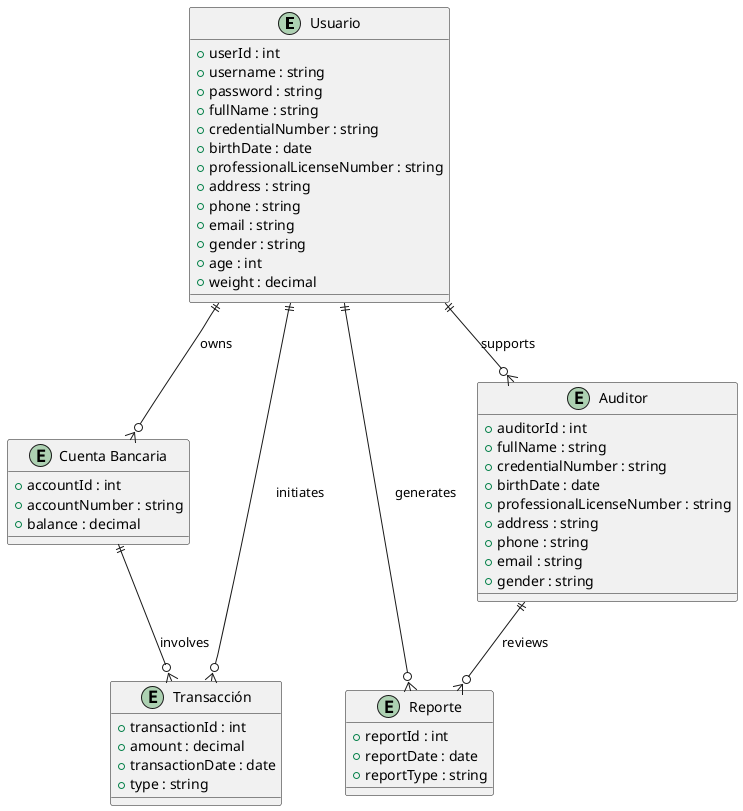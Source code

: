 
@startuml
entity "Usuario" as User {
    + userId : int
    + username : string
    + password : string
    + fullName : string
    + credentialNumber : string
    + birthDate : date
    + professionalLicenseNumber : string
    + address : string
    + phone : string
    + email : string
    + gender : string
    + age : int
    + weight : decimal
}

entity "Cuenta Bancaria" as BankAccount {
    + accountId : int
    + accountNumber : string
    + balance : decimal
}

entity "Transacción" as Transaction {
    + transactionId : int
    + amount : decimal
    + transactionDate : date
    + type : string
}

entity "Reporte" as Report {
    + reportId : int
    + reportDate : date
    + reportType : string
}

entity "Auditor" as Auditor {
    + auditorId : int
    + fullName : string
    + credentialNumber : string
    + birthDate : date
    + professionalLicenseNumber : string
    + address : string
    + phone : string
    + email : string
    + gender : string
}

User ||--o{ BankAccount : owns
User ||--o{ Transaction : initiates
BankAccount ||--o{ Transaction : involves
User ||--o{ Report : generates
Auditor ||--o{ Report : reviews
User ||--o{ Auditor : supports

@enduml

